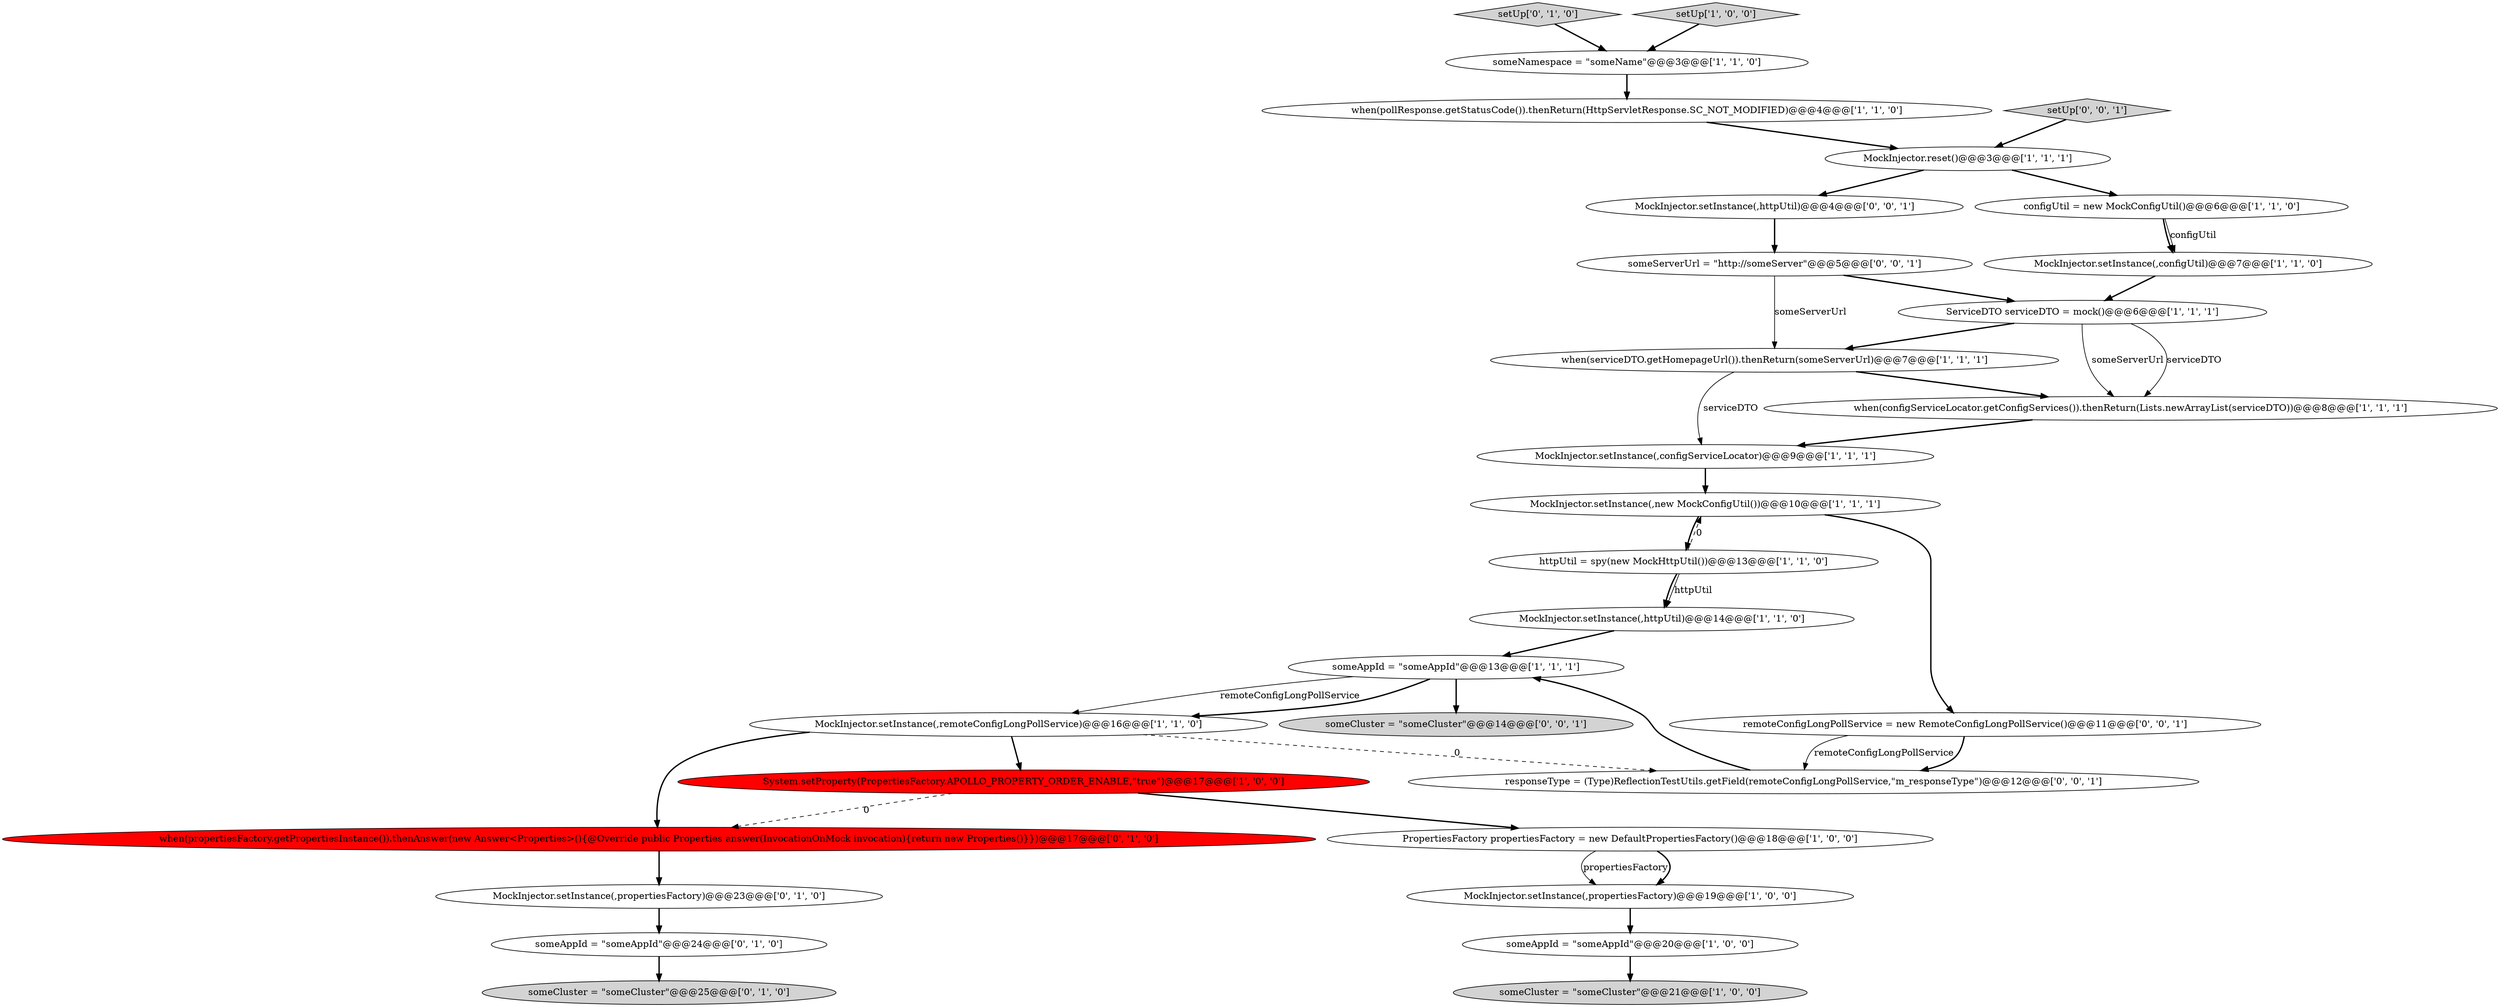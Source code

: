 digraph {
23 [style = filled, label = "setUp['0', '1', '0']", fillcolor = lightgray, shape = diamond image = "AAA0AAABBB2BBB"];
13 [style = filled, label = "someCluster = \"someCluster\"@@@21@@@['1', '0', '0']", fillcolor = lightgray, shape = ellipse image = "AAA0AAABBB1BBB"];
9 [style = filled, label = "setUp['1', '0', '0']", fillcolor = lightgray, shape = diamond image = "AAA0AAABBB1BBB"];
6 [style = filled, label = "MockInjector.setInstance(,configServiceLocator)@@@9@@@['1', '1', '1']", fillcolor = white, shape = ellipse image = "AAA0AAABBB1BBB"];
8 [style = filled, label = "someAppId = \"someAppId\"@@@13@@@['1', '1', '1']", fillcolor = white, shape = ellipse image = "AAA0AAABBB1BBB"];
14 [style = filled, label = "MockInjector.setInstance(,remoteConfigLongPollService)@@@16@@@['1', '1', '0']", fillcolor = white, shape = ellipse image = "AAA0AAABBB1BBB"];
30 [style = filled, label = "setUp['0', '0', '1']", fillcolor = lightgray, shape = diamond image = "AAA0AAABBB3BBB"];
27 [style = filled, label = "MockInjector.setInstance(,httpUtil)@@@4@@@['0', '0', '1']", fillcolor = white, shape = ellipse image = "AAA0AAABBB3BBB"];
2 [style = filled, label = "PropertiesFactory propertiesFactory = new DefaultPropertiesFactory()@@@18@@@['1', '0', '0']", fillcolor = white, shape = ellipse image = "AAA0AAABBB1BBB"];
7 [style = filled, label = "httpUtil = spy(new MockHttpUtil())@@@13@@@['1', '1', '0']", fillcolor = white, shape = ellipse image = "AAA0AAABBB1BBB"];
22 [style = filled, label = "someCluster = \"someCluster\"@@@25@@@['0', '1', '0']", fillcolor = lightgray, shape = ellipse image = "AAA0AAABBB2BBB"];
20 [style = filled, label = "MockInjector.setInstance(,propertiesFactory)@@@23@@@['0', '1', '0']", fillcolor = white, shape = ellipse image = "AAA0AAABBB2BBB"];
26 [style = filled, label = "remoteConfigLongPollService = new RemoteConfigLongPollService()@@@11@@@['0', '0', '1']", fillcolor = white, shape = ellipse image = "AAA0AAABBB3BBB"];
28 [style = filled, label = "responseType = (Type)ReflectionTestUtils.getField(remoteConfigLongPollService,\"m_responseType\")@@@12@@@['0', '0', '1']", fillcolor = white, shape = ellipse image = "AAA0AAABBB3BBB"];
10 [style = filled, label = "MockInjector.reset()@@@3@@@['1', '1', '1']", fillcolor = white, shape = ellipse image = "AAA0AAABBB1BBB"];
24 [style = filled, label = "someAppId = \"someAppId\"@@@24@@@['0', '1', '0']", fillcolor = white, shape = ellipse image = "AAA0AAABBB2BBB"];
15 [style = filled, label = "someNamespace = \"someName\"@@@3@@@['1', '1', '0']", fillcolor = white, shape = ellipse image = "AAA0AAABBB1BBB"];
25 [style = filled, label = "someCluster = \"someCluster\"@@@14@@@['0', '0', '1']", fillcolor = lightgray, shape = ellipse image = "AAA0AAABBB3BBB"];
16 [style = filled, label = "when(pollResponse.getStatusCode()).thenReturn(HttpServletResponse.SC_NOT_MODIFIED)@@@4@@@['1', '1', '0']", fillcolor = white, shape = ellipse image = "AAA0AAABBB1BBB"];
17 [style = filled, label = "MockInjector.setInstance(,configUtil)@@@7@@@['1', '1', '0']", fillcolor = white, shape = ellipse image = "AAA0AAABBB1BBB"];
19 [style = filled, label = "someAppId = \"someAppId\"@@@20@@@['1', '0', '0']", fillcolor = white, shape = ellipse image = "AAA0AAABBB1BBB"];
0 [style = filled, label = "when(serviceDTO.getHomepageUrl()).thenReturn(someServerUrl)@@@7@@@['1', '1', '1']", fillcolor = white, shape = ellipse image = "AAA0AAABBB1BBB"];
11 [style = filled, label = "MockInjector.setInstance(,new MockConfigUtil())@@@10@@@['1', '1', '1']", fillcolor = white, shape = ellipse image = "AAA0AAABBB1BBB"];
4 [style = filled, label = "ServiceDTO serviceDTO = mock()@@@6@@@['1', '1', '1']", fillcolor = white, shape = ellipse image = "AAA0AAABBB1BBB"];
12 [style = filled, label = "MockInjector.setInstance(,propertiesFactory)@@@19@@@['1', '0', '0']", fillcolor = white, shape = ellipse image = "AAA0AAABBB1BBB"];
21 [style = filled, label = "when(propertiesFactory.getPropertiesInstance()).thenAnswer(new Answer<Properties>(){@Override public Properties answer(InvocationOnMock invocation){return new Properties()}})@@@17@@@['0', '1', '0']", fillcolor = red, shape = ellipse image = "AAA1AAABBB2BBB"];
3 [style = filled, label = "MockInjector.setInstance(,httpUtil)@@@14@@@['1', '1', '0']", fillcolor = white, shape = ellipse image = "AAA0AAABBB1BBB"];
5 [style = filled, label = "configUtil = new MockConfigUtil()@@@6@@@['1', '1', '0']", fillcolor = white, shape = ellipse image = "AAA0AAABBB1BBB"];
18 [style = filled, label = "System.setProperty(PropertiesFactory.APOLLO_PROPERTY_ORDER_ENABLE,\"true\")@@@17@@@['1', '0', '0']", fillcolor = red, shape = ellipse image = "AAA1AAABBB1BBB"];
1 [style = filled, label = "when(configServiceLocator.getConfigServices()).thenReturn(Lists.newArrayList(serviceDTO))@@@8@@@['1', '1', '1']", fillcolor = white, shape = ellipse image = "AAA0AAABBB1BBB"];
29 [style = filled, label = "someServerUrl = \"http://someServer\"@@@5@@@['0', '0', '1']", fillcolor = white, shape = ellipse image = "AAA0AAABBB3BBB"];
2->12 [style = solid, label="propertiesFactory"];
29->4 [style = bold, label=""];
26->28 [style = solid, label="remoteConfigLongPollService"];
14->28 [style = dashed, label="0"];
16->10 [style = bold, label=""];
4->1 [style = solid, label="someServerUrl"];
10->27 [style = bold, label=""];
0->6 [style = solid, label="serviceDTO"];
8->14 [style = solid, label="remoteConfigLongPollService"];
17->4 [style = bold, label=""];
23->15 [style = bold, label=""];
7->11 [style = dashed, label="0"];
8->14 [style = bold, label=""];
18->2 [style = bold, label=""];
15->16 [style = bold, label=""];
5->17 [style = bold, label=""];
24->22 [style = bold, label=""];
7->3 [style = bold, label=""];
2->12 [style = bold, label=""];
4->0 [style = bold, label=""];
1->6 [style = bold, label=""];
21->20 [style = bold, label=""];
10->5 [style = bold, label=""];
19->13 [style = bold, label=""];
9->15 [style = bold, label=""];
0->1 [style = bold, label=""];
3->8 [style = bold, label=""];
6->11 [style = bold, label=""];
28->8 [style = bold, label=""];
18->21 [style = dashed, label="0"];
7->3 [style = solid, label="httpUtil"];
30->10 [style = bold, label=""];
14->18 [style = bold, label=""];
26->28 [style = bold, label=""];
27->29 [style = bold, label=""];
12->19 [style = bold, label=""];
20->24 [style = bold, label=""];
8->25 [style = bold, label=""];
29->0 [style = solid, label="someServerUrl"];
14->21 [style = bold, label=""];
11->7 [style = bold, label=""];
4->1 [style = solid, label="serviceDTO"];
11->26 [style = bold, label=""];
5->17 [style = solid, label="configUtil"];
}
